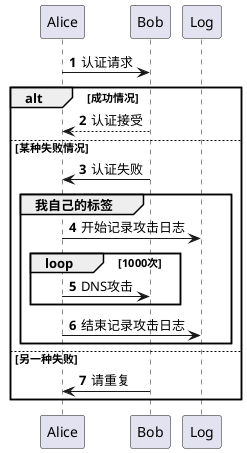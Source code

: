 @startuml
'https://plantuml.com/sequence-diagram

autonumber

Alice -> Bob: 认证请求
alt 成功情况
    Bob --> Alice: 认证接受
else 某种失败情况
    Bob -> Alice: 认证失败
    group 我自己的标签
    Alice->Log:开始记录攻击日志
        loop 1000次
            Alice->Bob: DNS攻击
        end
    Alice->Log:结束记录攻击日志
    end
else 另一种失败
    Bob->Alice:请重复
end
@enduml